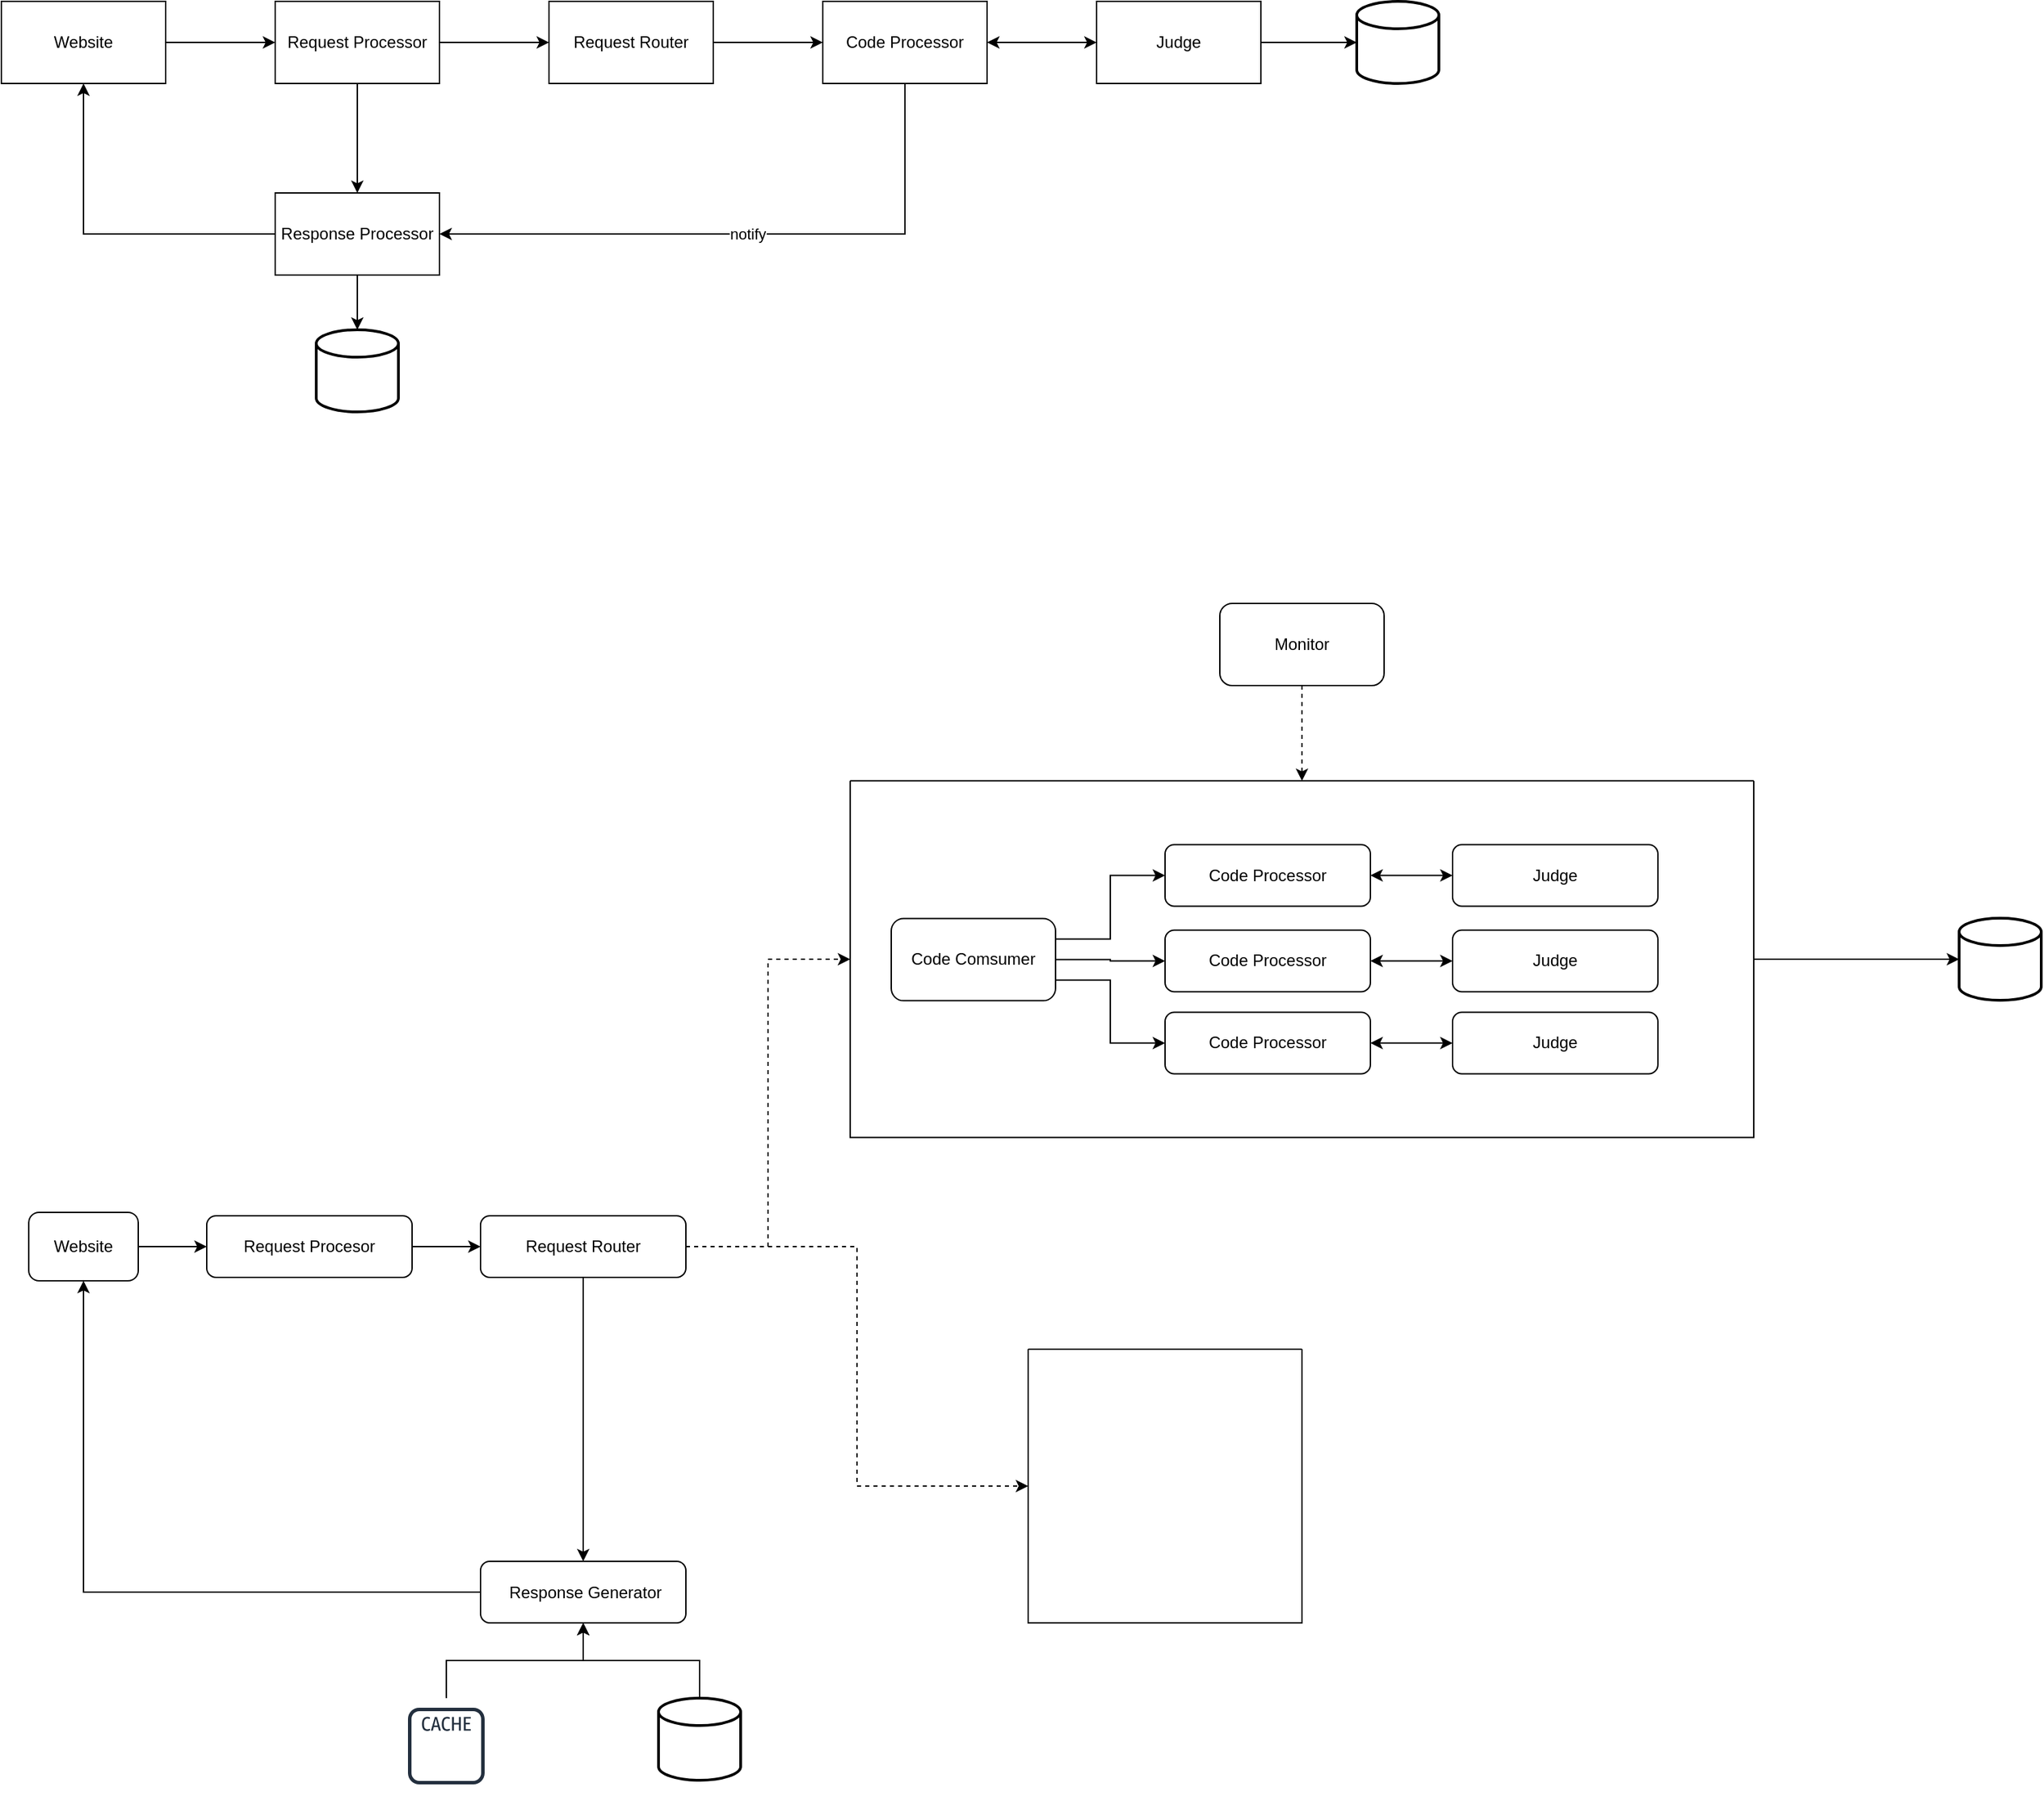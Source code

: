 <mxfile version="21.6.5" type="device">
  <diagram name="第 1 页" id="Vexwoc0lR-kWygHOiwW-">
    <mxGraphModel dx="1591" dy="2047" grid="1" gridSize="10" guides="1" tooltips="1" connect="1" arrows="1" fold="1" page="1" pageScale="1" pageWidth="1169" pageHeight="827" math="0" shadow="0">
      <root>
        <mxCell id="0" />
        <mxCell id="1" parent="0" />
        <mxCell id="GbkhVhWCkFTG1RMTP7oj-29" value="" style="edgeStyle=orthogonalEdgeStyle;rounded=0;orthogonalLoop=1;jettySize=auto;html=1;" edge="1" parent="1" source="GbkhVhWCkFTG1RMTP7oj-1" target="GbkhVhWCkFTG1RMTP7oj-28">
          <mxGeometry relative="1" as="geometry" />
        </mxCell>
        <mxCell id="GbkhVhWCkFTG1RMTP7oj-1" value="Website" style="rounded=1;whiteSpace=wrap;html=1;" vertex="1" parent="1">
          <mxGeometry x="190" y="255" width="80" height="50" as="geometry" />
        </mxCell>
        <mxCell id="GbkhVhWCkFTG1RMTP7oj-31" value="" style="edgeStyle=orthogonalEdgeStyle;rounded=0;orthogonalLoop=1;jettySize=auto;html=1;" edge="1" parent="1" source="GbkhVhWCkFTG1RMTP7oj-28" target="GbkhVhWCkFTG1RMTP7oj-30">
          <mxGeometry relative="1" as="geometry" />
        </mxCell>
        <mxCell id="GbkhVhWCkFTG1RMTP7oj-28" value="Request Procesor" style="rounded=1;whiteSpace=wrap;html=1;" vertex="1" parent="1">
          <mxGeometry x="320" y="257.5" width="150" height="45" as="geometry" />
        </mxCell>
        <mxCell id="GbkhVhWCkFTG1RMTP7oj-35" value="" style="edgeStyle=orthogonalEdgeStyle;rounded=0;orthogonalLoop=1;jettySize=auto;html=1;" edge="1" parent="1" source="GbkhVhWCkFTG1RMTP7oj-30" target="GbkhVhWCkFTG1RMTP7oj-34">
          <mxGeometry relative="1" as="geometry" />
        </mxCell>
        <mxCell id="GbkhVhWCkFTG1RMTP7oj-37" value="" style="edgeStyle=orthogonalEdgeStyle;rounded=0;orthogonalLoop=1;jettySize=auto;html=1;dashed=1;entryX=0;entryY=0.5;entryDx=0;entryDy=0;" edge="1" parent="1" source="GbkhVhWCkFTG1RMTP7oj-30" target="GbkhVhWCkFTG1RMTP7oj-54">
          <mxGeometry relative="1" as="geometry" />
        </mxCell>
        <mxCell id="GbkhVhWCkFTG1RMTP7oj-83" value="" style="edgeStyle=orthogonalEdgeStyle;rounded=0;orthogonalLoop=1;jettySize=auto;html=1;entryX=0;entryY=0.5;entryDx=0;entryDy=0;dashed=1;" edge="1" parent="1" source="GbkhVhWCkFTG1RMTP7oj-30" target="GbkhVhWCkFTG1RMTP7oj-84">
          <mxGeometry relative="1" as="geometry">
            <mxPoint x="850" y="370" as="targetPoint" />
          </mxGeometry>
        </mxCell>
        <mxCell id="GbkhVhWCkFTG1RMTP7oj-30" value="Request Router" style="rounded=1;whiteSpace=wrap;html=1;" vertex="1" parent="1">
          <mxGeometry x="520" y="257.5" width="150" height="45" as="geometry" />
        </mxCell>
        <mxCell id="GbkhVhWCkFTG1RMTP7oj-70" style="edgeStyle=orthogonalEdgeStyle;rounded=0;orthogonalLoop=1;jettySize=auto;html=1;exitX=0;exitY=0.5;exitDx=0;exitDy=0;entryX=0.5;entryY=1;entryDx=0;entryDy=0;" edge="1" parent="1" source="GbkhVhWCkFTG1RMTP7oj-34" target="GbkhVhWCkFTG1RMTP7oj-1">
          <mxGeometry relative="1" as="geometry" />
        </mxCell>
        <mxCell id="GbkhVhWCkFTG1RMTP7oj-34" value="&amp;nbsp;Response Generator" style="rounded=1;whiteSpace=wrap;html=1;" vertex="1" parent="1">
          <mxGeometry x="520" y="510" width="150" height="45" as="geometry" />
        </mxCell>
        <mxCell id="GbkhVhWCkFTG1RMTP7oj-55" style="edgeStyle=orthogonalEdgeStyle;rounded=0;orthogonalLoop=1;jettySize=auto;html=1;exitX=0.5;exitY=1;exitDx=0;exitDy=0;dashed=1;" edge="1" parent="1" source="GbkhVhWCkFTG1RMTP7oj-38" target="GbkhVhWCkFTG1RMTP7oj-54">
          <mxGeometry relative="1" as="geometry" />
        </mxCell>
        <mxCell id="GbkhVhWCkFTG1RMTP7oj-38" value="Monitor" style="rounded=1;whiteSpace=wrap;html=1;" vertex="1" parent="1">
          <mxGeometry x="1060" y="-190" width="120" height="60" as="geometry" />
        </mxCell>
        <mxCell id="GbkhVhWCkFTG1RMTP7oj-77" value="" style="edgeStyle=orthogonalEdgeStyle;rounded=0;orthogonalLoop=1;jettySize=auto;html=1;" edge="1" parent="1" source="GbkhVhWCkFTG1RMTP7oj-54" target="GbkhVhWCkFTG1RMTP7oj-71">
          <mxGeometry relative="1" as="geometry" />
        </mxCell>
        <mxCell id="GbkhVhWCkFTG1RMTP7oj-54" value="" style="swimlane;startSize=0;" vertex="1" parent="1">
          <mxGeometry x="790" y="-60.32" width="660" height="260.63" as="geometry">
            <mxRectangle x="740" y="160" width="50" height="40" as="alternateBounds" />
          </mxGeometry>
        </mxCell>
        <mxCell id="GbkhVhWCkFTG1RMTP7oj-46" value="Judge" style="rounded=1;whiteSpace=wrap;html=1;" vertex="1" parent="GbkhVhWCkFTG1RMTP7oj-54">
          <mxGeometry x="440" y="109.07" width="150" height="45" as="geometry" />
        </mxCell>
        <mxCell id="GbkhVhWCkFTG1RMTP7oj-36" value="Code Processor" style="rounded=1;whiteSpace=wrap;html=1;" vertex="1" parent="GbkhVhWCkFTG1RMTP7oj-54">
          <mxGeometry x="230" y="109.07" width="150" height="45" as="geometry" />
        </mxCell>
        <mxCell id="GbkhVhWCkFTG1RMTP7oj-47" value="" style="edgeStyle=orthogonalEdgeStyle;rounded=0;orthogonalLoop=1;jettySize=auto;html=1;startArrow=classic;startFill=1;" edge="1" parent="GbkhVhWCkFTG1RMTP7oj-54" source="GbkhVhWCkFTG1RMTP7oj-36" target="GbkhVhWCkFTG1RMTP7oj-46">
          <mxGeometry relative="1" as="geometry" />
        </mxCell>
        <mxCell id="GbkhVhWCkFTG1RMTP7oj-59" value="Judge" style="rounded=1;whiteSpace=wrap;html=1;" vertex="1" parent="GbkhVhWCkFTG1RMTP7oj-54">
          <mxGeometry x="440" y="46.57" width="150" height="45" as="geometry" />
        </mxCell>
        <mxCell id="GbkhVhWCkFTG1RMTP7oj-60" value="Code Processor" style="rounded=1;whiteSpace=wrap;html=1;" vertex="1" parent="GbkhVhWCkFTG1RMTP7oj-54">
          <mxGeometry x="230" y="46.57" width="150" height="45" as="geometry" />
        </mxCell>
        <mxCell id="GbkhVhWCkFTG1RMTP7oj-61" value="" style="edgeStyle=orthogonalEdgeStyle;rounded=0;orthogonalLoop=1;jettySize=auto;html=1;startArrow=classic;startFill=1;" edge="1" parent="GbkhVhWCkFTG1RMTP7oj-54" source="GbkhVhWCkFTG1RMTP7oj-60" target="GbkhVhWCkFTG1RMTP7oj-59">
          <mxGeometry relative="1" as="geometry" />
        </mxCell>
        <mxCell id="GbkhVhWCkFTG1RMTP7oj-57" value="Code Processor" style="rounded=1;whiteSpace=wrap;html=1;" vertex="1" parent="GbkhVhWCkFTG1RMTP7oj-54">
          <mxGeometry x="230" y="169.07" width="150" height="45" as="geometry" />
        </mxCell>
        <mxCell id="GbkhVhWCkFTG1RMTP7oj-64" value="" style="edgeStyle=orthogonalEdgeStyle;rounded=0;orthogonalLoop=1;jettySize=auto;html=1;startArrow=classic;startFill=1;" edge="1" parent="GbkhVhWCkFTG1RMTP7oj-54" source="GbkhVhWCkFTG1RMTP7oj-56" target="GbkhVhWCkFTG1RMTP7oj-57">
          <mxGeometry relative="1" as="geometry" />
        </mxCell>
        <mxCell id="GbkhVhWCkFTG1RMTP7oj-56" value="Judge" style="rounded=1;whiteSpace=wrap;html=1;" vertex="1" parent="GbkhVhWCkFTG1RMTP7oj-54">
          <mxGeometry x="440" y="169.07" width="150" height="45" as="geometry" />
        </mxCell>
        <mxCell id="GbkhVhWCkFTG1RMTP7oj-67" style="edgeStyle=orthogonalEdgeStyle;rounded=0;orthogonalLoop=1;jettySize=auto;html=1;exitX=1;exitY=0.25;exitDx=0;exitDy=0;entryX=0;entryY=0.5;entryDx=0;entryDy=0;" edge="1" parent="GbkhVhWCkFTG1RMTP7oj-54" source="GbkhVhWCkFTG1RMTP7oj-65" target="GbkhVhWCkFTG1RMTP7oj-60">
          <mxGeometry relative="1" as="geometry" />
        </mxCell>
        <mxCell id="GbkhVhWCkFTG1RMTP7oj-68" style="edgeStyle=orthogonalEdgeStyle;rounded=0;orthogonalLoop=1;jettySize=auto;html=1;exitX=1;exitY=0.5;exitDx=0;exitDy=0;entryX=0;entryY=0.5;entryDx=0;entryDy=0;" edge="1" parent="GbkhVhWCkFTG1RMTP7oj-54" source="GbkhVhWCkFTG1RMTP7oj-65" target="GbkhVhWCkFTG1RMTP7oj-36">
          <mxGeometry relative="1" as="geometry" />
        </mxCell>
        <mxCell id="GbkhVhWCkFTG1RMTP7oj-69" style="edgeStyle=orthogonalEdgeStyle;rounded=0;orthogonalLoop=1;jettySize=auto;html=1;exitX=1;exitY=0.75;exitDx=0;exitDy=0;entryX=0;entryY=0.5;entryDx=0;entryDy=0;" edge="1" parent="GbkhVhWCkFTG1RMTP7oj-54" source="GbkhVhWCkFTG1RMTP7oj-65" target="GbkhVhWCkFTG1RMTP7oj-57">
          <mxGeometry relative="1" as="geometry" />
        </mxCell>
        <mxCell id="GbkhVhWCkFTG1RMTP7oj-65" value="Code Comsumer" style="rounded=1;whiteSpace=wrap;html=1;" vertex="1" parent="GbkhVhWCkFTG1RMTP7oj-54">
          <mxGeometry x="30" y="100.63" width="120" height="60" as="geometry" />
        </mxCell>
        <mxCell id="GbkhVhWCkFTG1RMTP7oj-71" value="" style="strokeWidth=2;html=1;shape=mxgraph.flowchart.database;whiteSpace=wrap;" vertex="1" parent="1">
          <mxGeometry x="1600" y="40" width="60" height="60" as="geometry" />
        </mxCell>
        <mxCell id="GbkhVhWCkFTG1RMTP7oj-76" value="" style="edgeStyle=orthogonalEdgeStyle;rounded=0;orthogonalLoop=1;jettySize=auto;html=1;" edge="1" parent="1" source="GbkhVhWCkFTG1RMTP7oj-75" target="GbkhVhWCkFTG1RMTP7oj-34">
          <mxGeometry relative="1" as="geometry" />
        </mxCell>
        <mxCell id="GbkhVhWCkFTG1RMTP7oj-75" value="" style="sketch=0;outlineConnect=0;fontColor=#232F3E;gradientColor=none;strokeColor=#232F3E;fillColor=#ffffff;dashed=0;verticalLabelPosition=bottom;verticalAlign=top;align=center;html=1;fontSize=12;fontStyle=0;aspect=fixed;shape=mxgraph.aws4.resourceIcon;resIcon=mxgraph.aws4.cache_node;" vertex="1" parent="1">
          <mxGeometry x="460" y="610" width="70" height="70" as="geometry" />
        </mxCell>
        <mxCell id="GbkhVhWCkFTG1RMTP7oj-80" style="edgeStyle=orthogonalEdgeStyle;rounded=0;orthogonalLoop=1;jettySize=auto;html=1;exitX=0.5;exitY=0;exitDx=0;exitDy=0;exitPerimeter=0;entryX=0.5;entryY=1;entryDx=0;entryDy=0;" edge="1" parent="1" source="GbkhVhWCkFTG1RMTP7oj-79" target="GbkhVhWCkFTG1RMTP7oj-34">
          <mxGeometry relative="1" as="geometry" />
        </mxCell>
        <mxCell id="GbkhVhWCkFTG1RMTP7oj-79" value="" style="strokeWidth=2;html=1;shape=mxgraph.flowchart.database;whiteSpace=wrap;" vertex="1" parent="1">
          <mxGeometry x="650" y="610" width="60" height="60" as="geometry" />
        </mxCell>
        <mxCell id="GbkhVhWCkFTG1RMTP7oj-84" value="" style="swimlane;startSize=0;" vertex="1" parent="1">
          <mxGeometry x="920" y="355" width="200" height="200" as="geometry" />
        </mxCell>
        <mxCell id="GbkhVhWCkFTG1RMTP7oj-87" value="" style="edgeStyle=orthogonalEdgeStyle;rounded=0;orthogonalLoop=1;jettySize=auto;html=1;" edge="1" parent="1" source="GbkhVhWCkFTG1RMTP7oj-85" target="GbkhVhWCkFTG1RMTP7oj-86">
          <mxGeometry relative="1" as="geometry" />
        </mxCell>
        <mxCell id="GbkhVhWCkFTG1RMTP7oj-85" value="Website" style="rounded=0;whiteSpace=wrap;html=1;" vertex="1" parent="1">
          <mxGeometry x="170" y="-630" width="120" height="60" as="geometry" />
        </mxCell>
        <mxCell id="GbkhVhWCkFTG1RMTP7oj-89" value="" style="edgeStyle=orthogonalEdgeStyle;rounded=0;orthogonalLoop=1;jettySize=auto;html=1;" edge="1" parent="1" source="GbkhVhWCkFTG1RMTP7oj-86" target="GbkhVhWCkFTG1RMTP7oj-88">
          <mxGeometry relative="1" as="geometry" />
        </mxCell>
        <mxCell id="GbkhVhWCkFTG1RMTP7oj-100" value="" style="edgeStyle=orthogonalEdgeStyle;rounded=0;orthogonalLoop=1;jettySize=auto;html=1;" edge="1" parent="1" source="GbkhVhWCkFTG1RMTP7oj-86" target="GbkhVhWCkFTG1RMTP7oj-99">
          <mxGeometry relative="1" as="geometry" />
        </mxCell>
        <mxCell id="GbkhVhWCkFTG1RMTP7oj-86" value="Request Processor" style="rounded=0;whiteSpace=wrap;html=1;" vertex="1" parent="1">
          <mxGeometry x="370" y="-630" width="120" height="60" as="geometry" />
        </mxCell>
        <mxCell id="GbkhVhWCkFTG1RMTP7oj-91" value="" style="edgeStyle=orthogonalEdgeStyle;rounded=0;orthogonalLoop=1;jettySize=auto;html=1;" edge="1" parent="1" source="GbkhVhWCkFTG1RMTP7oj-88" target="GbkhVhWCkFTG1RMTP7oj-90">
          <mxGeometry relative="1" as="geometry" />
        </mxCell>
        <mxCell id="GbkhVhWCkFTG1RMTP7oj-88" value="Request Router" style="rounded=0;whiteSpace=wrap;html=1;" vertex="1" parent="1">
          <mxGeometry x="570" y="-630" width="120" height="60" as="geometry" />
        </mxCell>
        <mxCell id="GbkhVhWCkFTG1RMTP7oj-93" value="" style="edgeStyle=orthogonalEdgeStyle;rounded=0;orthogonalLoop=1;jettySize=auto;html=1;startArrow=classic;startFill=1;" edge="1" parent="1" source="GbkhVhWCkFTG1RMTP7oj-90" target="GbkhVhWCkFTG1RMTP7oj-92">
          <mxGeometry relative="1" as="geometry" />
        </mxCell>
        <mxCell id="GbkhVhWCkFTG1RMTP7oj-103" value="notify" style="edgeStyle=orthogonalEdgeStyle;rounded=0;orthogonalLoop=1;jettySize=auto;html=1;exitX=0.5;exitY=1;exitDx=0;exitDy=0;entryX=1;entryY=0.5;entryDx=0;entryDy=0;" edge="1" parent="1" source="GbkhVhWCkFTG1RMTP7oj-90" target="GbkhVhWCkFTG1RMTP7oj-99">
          <mxGeometry relative="1" as="geometry" />
        </mxCell>
        <mxCell id="GbkhVhWCkFTG1RMTP7oj-90" value="Code Processor" style="rounded=0;whiteSpace=wrap;html=1;" vertex="1" parent="1">
          <mxGeometry x="770" y="-630" width="120" height="60" as="geometry" />
        </mxCell>
        <mxCell id="GbkhVhWCkFTG1RMTP7oj-98" value="" style="edgeStyle=orthogonalEdgeStyle;rounded=0;orthogonalLoop=1;jettySize=auto;html=1;" edge="1" parent="1" source="GbkhVhWCkFTG1RMTP7oj-92" target="GbkhVhWCkFTG1RMTP7oj-96">
          <mxGeometry relative="1" as="geometry" />
        </mxCell>
        <mxCell id="GbkhVhWCkFTG1RMTP7oj-92" value="Judge" style="rounded=0;whiteSpace=wrap;html=1;" vertex="1" parent="1">
          <mxGeometry x="970" y="-630" width="120" height="60" as="geometry" />
        </mxCell>
        <mxCell id="GbkhVhWCkFTG1RMTP7oj-96" value="" style="strokeWidth=2;html=1;shape=mxgraph.flowchart.database;whiteSpace=wrap;" vertex="1" parent="1">
          <mxGeometry x="1160" y="-630" width="60" height="60" as="geometry" />
        </mxCell>
        <mxCell id="GbkhVhWCkFTG1RMTP7oj-105" value="" style="edgeStyle=orthogonalEdgeStyle;rounded=0;orthogonalLoop=1;jettySize=auto;html=1;" edge="1" parent="1" source="GbkhVhWCkFTG1RMTP7oj-99" target="GbkhVhWCkFTG1RMTP7oj-104">
          <mxGeometry relative="1" as="geometry" />
        </mxCell>
        <mxCell id="GbkhVhWCkFTG1RMTP7oj-106" style="edgeStyle=orthogonalEdgeStyle;rounded=0;orthogonalLoop=1;jettySize=auto;html=1;exitX=0;exitY=0.5;exitDx=0;exitDy=0;entryX=0.5;entryY=1;entryDx=0;entryDy=0;" edge="1" parent="1" source="GbkhVhWCkFTG1RMTP7oj-99" target="GbkhVhWCkFTG1RMTP7oj-85">
          <mxGeometry relative="1" as="geometry" />
        </mxCell>
        <mxCell id="GbkhVhWCkFTG1RMTP7oj-99" value="Response Processor" style="rounded=0;whiteSpace=wrap;html=1;" vertex="1" parent="1">
          <mxGeometry x="370" y="-490" width="120" height="60" as="geometry" />
        </mxCell>
        <mxCell id="GbkhVhWCkFTG1RMTP7oj-104" value="" style="strokeWidth=2;html=1;shape=mxgraph.flowchart.database;whiteSpace=wrap;" vertex="1" parent="1">
          <mxGeometry x="400" y="-390" width="60" height="60" as="geometry" />
        </mxCell>
      </root>
    </mxGraphModel>
  </diagram>
</mxfile>
